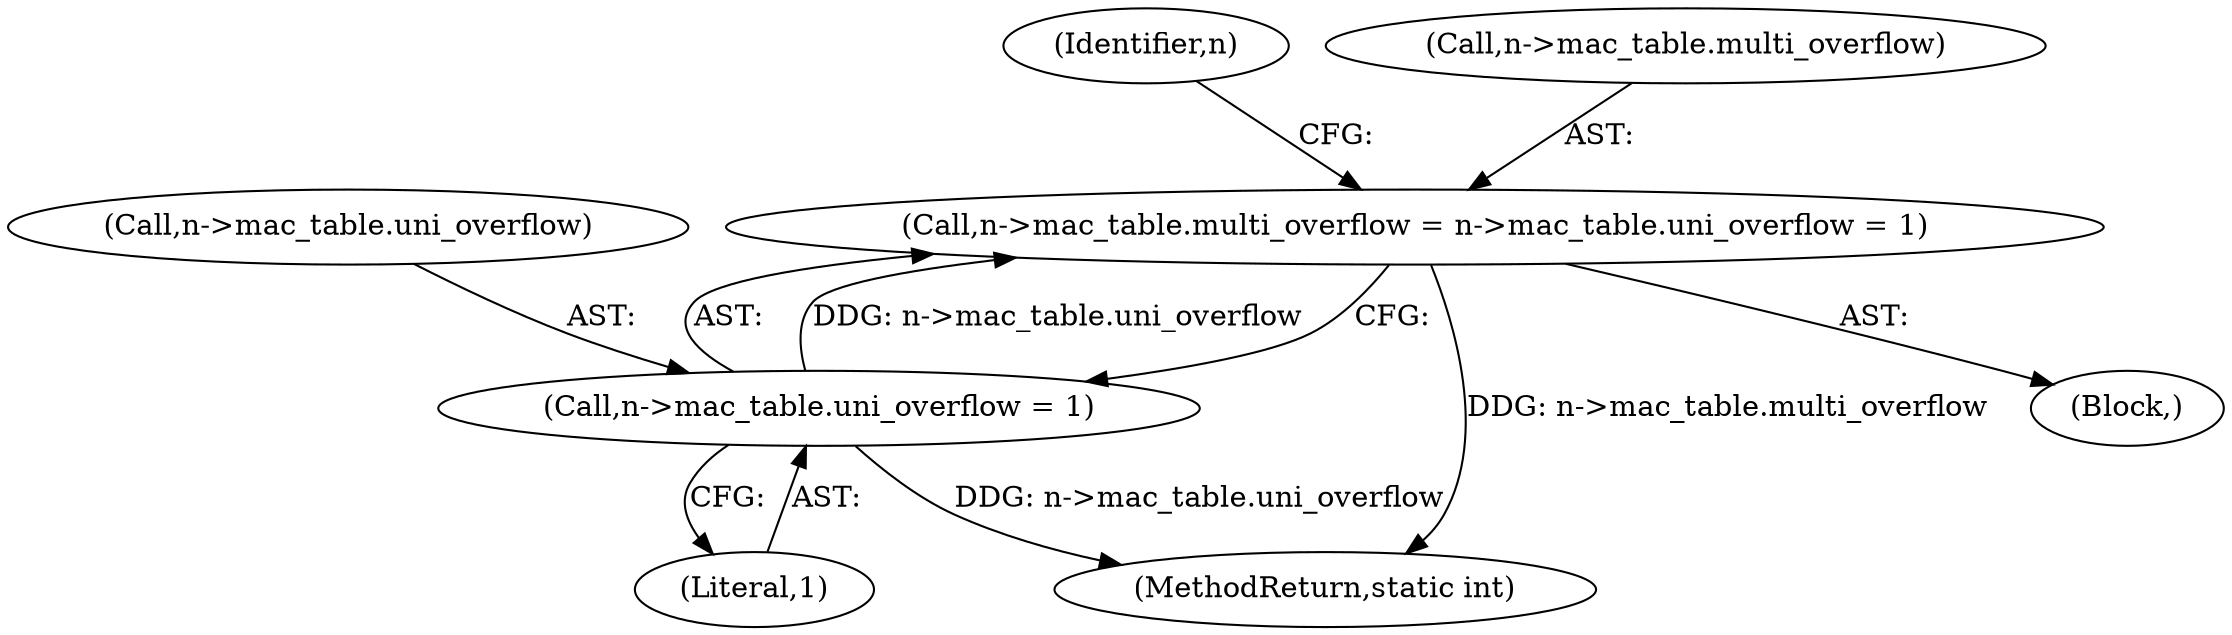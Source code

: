 digraph "0_qemu_98f93ddd84800f207889491e0b5d851386b459cf@pointer" {
"1000265" [label="(Call,n->mac_table.multi_overflow = n->mac_table.uni_overflow = 1)"];
"1000271" [label="(Call,n->mac_table.uni_overflow = 1)"];
"1000281" [label="(Identifier,n)"];
"1000290" [label="(MethodReturn,static int)"];
"1000243" [label="(Block,)"];
"1000272" [label="(Call,n->mac_table.uni_overflow)"];
"1000265" [label="(Call,n->mac_table.multi_overflow = n->mac_table.uni_overflow = 1)"];
"1000277" [label="(Literal,1)"];
"1000266" [label="(Call,n->mac_table.multi_overflow)"];
"1000271" [label="(Call,n->mac_table.uni_overflow = 1)"];
"1000265" -> "1000243"  [label="AST: "];
"1000265" -> "1000271"  [label="CFG: "];
"1000266" -> "1000265"  [label="AST: "];
"1000271" -> "1000265"  [label="AST: "];
"1000281" -> "1000265"  [label="CFG: "];
"1000265" -> "1000290"  [label="DDG: n->mac_table.multi_overflow"];
"1000271" -> "1000265"  [label="DDG: n->mac_table.uni_overflow"];
"1000271" -> "1000277"  [label="CFG: "];
"1000272" -> "1000271"  [label="AST: "];
"1000277" -> "1000271"  [label="AST: "];
"1000271" -> "1000290"  [label="DDG: n->mac_table.uni_overflow"];
}
